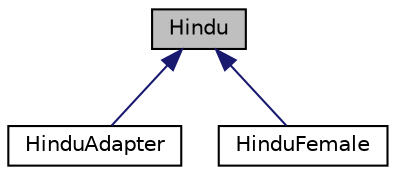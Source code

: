 digraph "Hindu"
{
  edge [fontname="Helvetica",fontsize="10",labelfontname="Helvetica",labelfontsize="10"];
  node [fontname="Helvetica",fontsize="10",shape=record];
  Node1 [label="Hindu",height=0.2,width=0.4,color="black", fillcolor="grey75", style="filled", fontcolor="black"];
  Node1 -> Node2 [dir="back",color="midnightblue",fontsize="10",style="solid",fontname="Helvetica"];
  Node2 [label="HinduAdapter",height=0.2,width=0.4,color="black", fillcolor="white", style="filled",URL="$classHinduAdapter.html"];
  Node1 -> Node3 [dir="back",color="midnightblue",fontsize="10",style="solid",fontname="Helvetica"];
  Node3 [label="HinduFemale",height=0.2,width=0.4,color="black", fillcolor="white", style="filled",URL="$classHinduFemale.html"];
}
